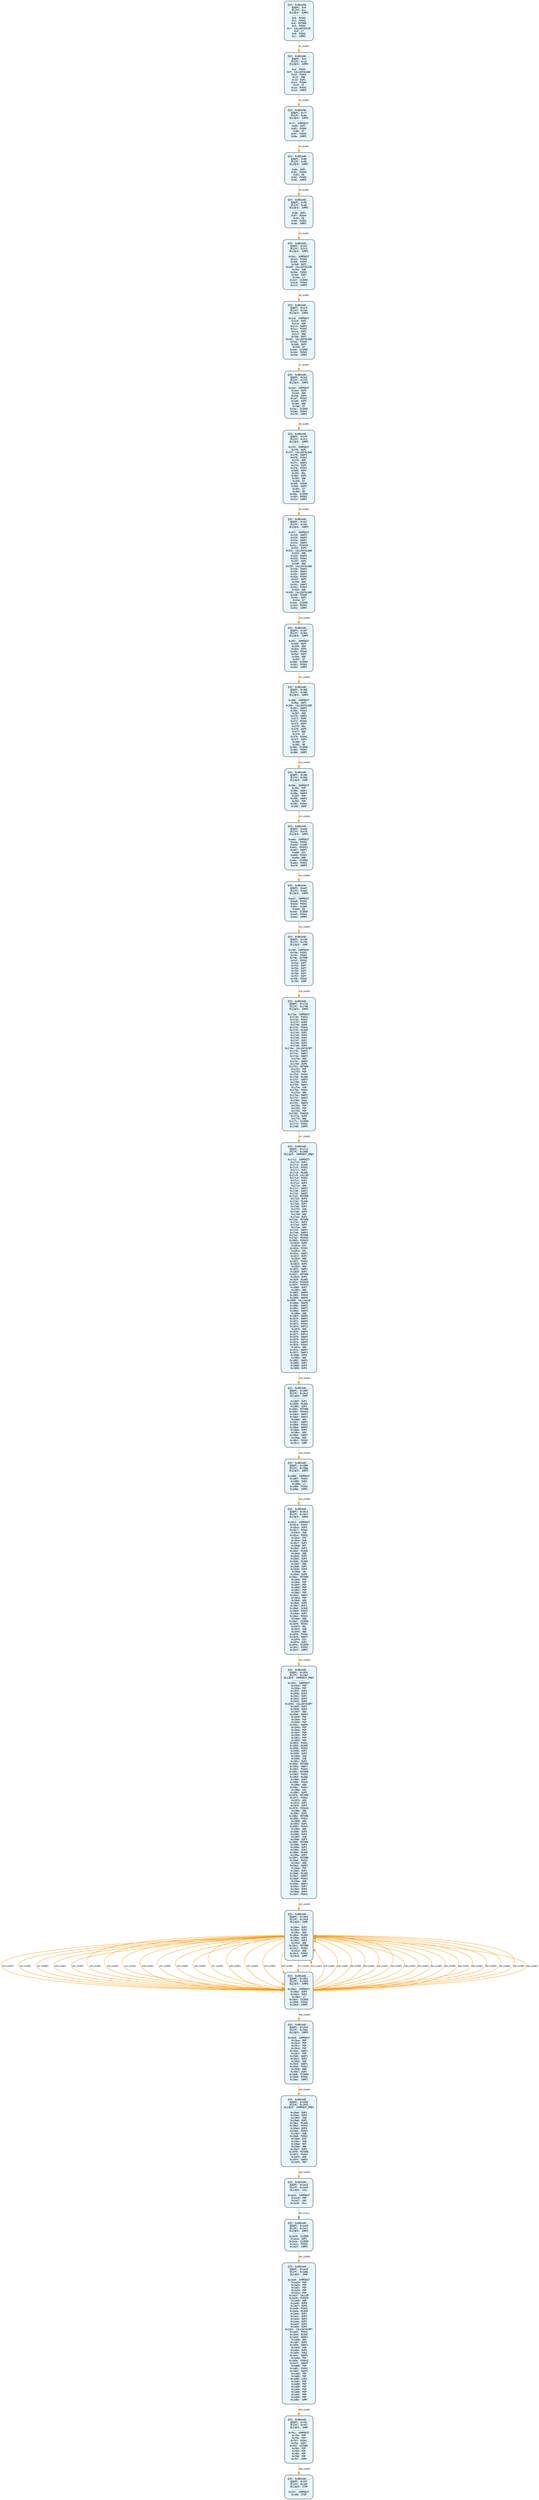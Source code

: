 digraph Contract_CFG {
    rankdir=TB;
    node [shape=box, style="filled, rounded", fontname="Monospace", fontsize=9, margin=0.15];
    edge [fontname="Arial", fontsize=8, penwidth=1.2];

    "block_0" [label="合约: 0x881d40...
起始PC: 0x0
终止PC: 0xc
终止指令: JUMPI
---------
0x0: PUSH1
0x2: PUSH1
0x4: MSTORE
0x5: PUSH1
0x7: CALLDATASIZE
0x8: LT
0x9: PUSH2
0xc: JUMPI", fillcolor="#e6f7ff"];
    "block_d" [label="合约: 0x881d40...
起始PC: 0xd
终止PC: 0x1d
终止指令: JUMPI
---------
0xd: PUSH1
0xf: CALLDATALOAD
0x10: PUSH1
0x12: SHR
0x13: DUP1
0x14: PUSH4
0x19: GT
0x1a: PUSH2
0x1d: JUMPI", fillcolor="#e6f7ff"];
    "block_7f" [label="合约: 0x881d40...
起始PC: 0x7f
终止PC: 0x8a
终止指令: JUMPI
---------
0x7f: JUMPDEST
0x80: DUP1
0x81: PUSH4
0x86: GT
0x87: PUSH2
0x8a: JUMPI", fillcolor="#e6f7ff"];
    "block_8b" [label="合约: 0x881d40...
起始PC: 0x8b
终止PC: 0x95
终止指令: JUMPI
---------
0x8b: DUP1
0x8c: PUSH4
0x91: EQ
0x92: PUSH2
0x95: JUMPI", fillcolor="#e6f7ff"];
    "block_96" [label="合约: 0x881d40...
起始PC: 0x96
终止PC: 0xa0
终止指令: JUMPI
---------
0x96: DUP1
0x97: PUSH4
0x9c: EQ
0x9d: PUSH2
0xa0: JUMPI", fillcolor="#e6f7ff"];
    "block_2b2" [label="合约: 0x881d40...
起始PC: 0x2b2
终止PC: 0x2c3
终止指令: JUMPI
---------
0x2b2: JUMPDEST
0x2b3: PUSH2
0x2b6: PUSH1
0x2b8: DUP1
0x2b9: CALLDATASIZE
0x2ba: SUB
0x2bb: PUSH1
0x2bd: DUP2
0x2be: LT
0x2bf: ISZERO
0x2c0: PUSH2
0x2c3: JUMPI", fillcolor="#e6f7ff"];
    "block_2c8" [label="合约: 0x881d40...
起始PC: 0x2c8
终止PC: 0x2de
终止指令: JUMPI
---------
0x2c8: JUMPDEST
0x2c9: DUP2
0x2ca: ADD
0x2cb: SWAP1
0x2cc: PUSH1
0x2ce: DUP2
0x2cf: ADD
0x2d0: DUP2
0x2d1: CALLDATALOAD
0x2d2: PUSH5
0x2d8: DUP2
0x2d9: GT
0x2da: ISZERO
0x2db: PUSH2
0x2de: JUMPI", fillcolor="#e6f7ff"];
    "block_2e3" [label="合约: 0x881d40...
起始PC: 0x2e3
终止PC: 0x2f0
终止指令: JUMPI
---------
0x2e3: JUMPDEST
0x2e4: DUP3
0x2e5: ADD
0x2e6: DUP4
0x2e7: PUSH1
0x2e9: DUP3
0x2ea: ADD
0x2eb: GT
0x2ec: ISZERO
0x2ed: PUSH2
0x2f0: JUMPI", fillcolor="#e6f7ff"];
    "block_2f5" [label="合约: 0x881d40...
起始PC: 0x2f5
终止PC: 0x312
终止指令: JUMPI
---------
0x2f5: JUMPDEST
0x2f6: DUP1
0x2f7: CALLDATALOAD
0x2f8: SWAP1
0x2f9: PUSH1
0x2fb: ADD
0x2fc: SWAP2
0x2fd: DUP5
0x2fe: PUSH1
0x300: DUP4
0x301: MUL
0x302: DUP5
0x303: ADD
0x304: GT
0x305: PUSH5
0x30b: DUP4
0x30c: GT
0x30d: OR
0x30e: ISZERO
0x30f: PUSH2
0x312: JUMPI", fillcolor="#e6f7ff"];
    "block_317" [label="合约: 0x881d40...
起始PC: 0x317
终止PC: 0x352
终止指令: JUMPI
---------
0x317: JUMPDEST
0x318: SWAP2
0x319: SWAP4
0x31a: SWAP1
0x31b: SWAP3
0x31c: PUSH20
0x331: DUP4
0x332: CALLDATALOAD
0x333: AND
0x334: SWAP3
0x335: PUSH1
0x337: DUP2
0x338: ADD
0x339: CALLDATALOAD
0x33a: SWAP3
0x33b: SWAP2
0x33c: SWAP1
0x33d: PUSH1
0x33f: DUP2
0x340: ADD
0x341: SWAP1
0x342: PUSH1
0x344: ADD
0x345: CALLDATALOAD
0x346: PUSH5
0x34c: DUP2
0x34d: GT
0x34e: ISZERO
0x34f: PUSH2
0x352: JUMPI", fillcolor="#e6f7ff"];
    "block_357" [label="合约: 0x881d40...
起始PC: 0x357
终止PC: 0x364
终止指令: JUMPI
---------
0x357: JUMPDEST
0x358: DUP3
0x359: ADD
0x35a: DUP4
0x35b: PUSH1
0x35d: DUP3
0x35e: ADD
0x35f: GT
0x360: ISZERO
0x361: PUSH2
0x364: JUMPI", fillcolor="#e6f7ff"];
    "block_369" [label="合约: 0x881d40...
起始PC: 0x369
终止PC: 0x386
终止指令: JUMPI
---------
0x369: JUMPDEST
0x36a: DUP1
0x36b: CALLDATALOAD
0x36c: SWAP1
0x36d: PUSH1
0x36f: ADD
0x370: SWAP2
0x371: DUP5
0x372: PUSH1
0x374: DUP4
0x375: MUL
0x376: DUP5
0x377: ADD
0x378: GT
0x379: PUSH5
0x37f: DUP4
0x380: GT
0x381: OR
0x382: ISZERO
0x383: PUSH2
0x386: JUMPI", fillcolor="#e6f7ff"];
    "block_38b" [label="合约: 0x881d40...
起始PC: 0x38b
终止PC: 0x395
终止指令: JUMP
---------
0x38b: JUMPDEST
0x38c: POP
0x38d: SWAP1
0x38e: SWAP3
0x38f: POP
0x390: SWAP1
0x391: POP
0x392: PUSH2
0x395: JUMP", fillcolor="#e6f7ff"];
    "block_e4d" [label="合约: 0x881d40...
起始PC: 0xe4d
终止PC: 0xe70
终止指令: JUMPI
---------
0xe4d: JUMPDEST
0xe4e: PUSH1
0xe50: SLOAD
0xe51: PUSH21
0xe67: SWAP1
0xe68: DIV
0xe69: PUSH1
0xe6b: AND
0xe6c: ISZERO
0xe6d: PUSH2
0xe70: JUMPI", fillcolor="#e6f7ff"];
    "block_ed7" [label="合约: 0x881d40...
起始PC: 0xed7
终止PC: 0xee2
终止指令: JUMPI
---------
0xed7: JUMPDEST
0xed8: PUSH1
0xeda: PUSH1
0xedc: SLOAD
0xedd: EQ
0xede: ISZERO
0xedf: PUSH2
0xee2: JUMPI", fillcolor="#e6f7ff"];
    "block_f49" [label="合约: 0x881d40...
起始PC: 0xf49
终止PC: 0xf5b
终止指令: JUMP
---------
0xf49: JUMPDEST
0xf4a: PUSH1
0xf4c: PUSH1
0xf4e: SSTORE
0xf4f: PUSH2
0xf52: DUP7
0xf53: DUP7
0xf54: DUP7
0xf55: DUP7
0xf56: DUP7
0xf57: DUP7
0xf58: PUSH2
0xf5b: JUMP", fillcolor="#e6f7ff"];
    "block_173a" [label="合约: 0x881d40...
起始PC: 0x173a
终止PC: 0x1780
终止指令: JUMPI
---------
0x173a: JUMPDEST
0x173b: PUSH1
0x173d: PUSH1
0x173f: DUP8
0x1740: DUP8
0x1741: PUSH1
0x1743: MLOAD
0x1744: DUP1
0x1745: DUP4
0x1746: DUP4
0x1747: DUP1
0x1748: DUP3
0x1749: DUP5
0x174a: CALLDATACOPY
0x174b: SWAP2
0x174c: SWAP1
0x174d: SWAP2
0x174e: ADD
0x174f: SWAP5
0x1750: DUP6
0x1751: MSTORE
0x1752: POP
0x1753: POP
0x1754: PUSH1
0x1756: MLOAD
0x1757: SWAP3
0x1758: DUP4
0x1759: SWAP1
0x175a: SUB
0x175b: PUSH1
0x175d: ADD
0x175e: SWAP1
0x175f: SWAP3
0x1760: SHA3
0x1761: SWAP3
0x1762: POP
0x1763: POP
0x1764: POP
0x1765: PUSH20
0x177a: DUP6
0x177b: AND
0x177c: ISZERO
0x177d: PUSH2
0x1780: JUMPI", fillcolor="#e6f7ff"];
    "block_17c2" [label="合约: 0x881d40...
起始PC: 0x17c2
终止PC: 0x1885
终止指令: JUMPDEST_PREV
---------
0x17c2: JUMPDEST
0x17c3: DUP1
0x17c4: SLOAD
0x17c5: PUSH1
0x17c7: DUP1
0x17c8: MLOAD
0x17c9: CALLER
0x17ca: PUSH1
0x17cc: DUP1
0x17cd: DUP4
0x17ce: ADD
0x17cf: SWAP2
0x17d0: SWAP1
0x17d1: SWAP2
0x17d2: MSTORE
0x17d3: DUP3
0x17d4: MLOAD
0x17d5: DUP1
0x17d6: DUP4
0x17d7: SUB
0x17d8: DUP3
0x17d9: ADD
0x17da: DUP2
0x17db: MSTORE
0x17dc: DUP3
0x17dd: DUP5
0x17de: ADD
0x17df: SWAP1
0x17e0: SWAP4
0x17e1: MSTORE
0x17e2: PUSH32
0x1803: PUSH21
0x1819: DUP6
0x181a: DIV
0x181b: PUSH1
0x181d: SHL
0x181e: SWAP1
0x181f: DUP2
0x1820: AND
0x1821: PUSH1
0x1823: DUP5
0x1824: ADD
0x1825: SWAP1
0x1826: DUP2
0x1827: MSTORE
0x1828: DUP5
0x1829: MLOAD
0x182a: PUSH20
0x183f: PUSH32
0x1860: DUP2
0x1861: AND
0x1862: SWAP8
0x1863: PUSH4
0x1868: SWAP8
0x1869: CALLVALUE
0x186a: SWAP8
0x186b: SWAP2
0x186c: SWAP1
0x186d: SWAP3
0x186e: AND
0x186f: SWAP6
0x1870: SWAP2
0x1871: SWAP4
0x1872: PUSH1
0x1874: DUP12
0x1875: ADD
0x1876: SWAP4
0x1877: DUP14
0x1878: SWAP4
0x1879: DUP14
0x187a: SWAP4
0x187b: PUSH1
0x187d: ADD
0x187e: SWAP2
0x187f: SWAP1
0x1880: DUP8
0x1881: ADD
0x1882: SWAP1
0x1883: DUP1
0x1884: DUP4
0x1885: DUP4", fillcolor="#e6f7ff"];
    "block_188f" [label="合约: 0x881d40...
起始PC: 0x188f
终止PC: 0x18c2
终止指令: JUMP
---------
0x188f: DUP1
0x1890: MLOAD
0x1891: DUP3
0x1892: MSTORE
0x1893: PUSH32
0x18b4: SWAP1
0x18b5: SWAP3
0x18b6: ADD
0x18b7: SWAP2
0x18b8: PUSH1
0x18ba: SWAP2
0x18bb: DUP3
0x18bc: ADD
0x18bd: SWAP2
0x18be: ADD
0x18bf: PUSH2
0x18c2: JUMP", fillcolor="#e6f7ff"];
    "block_1886" [label="合约: 0x881d40...
起始PC: 0x1886
终止PC: 0x188e
终止指令: JUMPI
---------
0x1886: JUMPDEST
0x1887: PUSH1
0x1889: DUP4
0x188a: LT
0x188b: PUSH2
0x188e: JUMPI", fillcolor="#e6f7ff"];
    "block_18c3" [label="合约: 0x881d40...
起始PC: 0x18c3
终止PC: 0x18ff
终止指令: JUMPI
---------
0x18c3: JUMPDEST
0x18c4: PUSH1
0x18c6: DUP4
0x18c7: PUSH1
0x18c9: SUB
0x18ca: PUSH2
0x18cd: EXP
0x18ce: SUB
0x18cf: DUP1
0x18d0: NOT
0x18d1: DUP3
0x18d2: MLOAD
0x18d3: AND
0x18d4: DUP2
0x18d5: DUP5
0x18d6: MLOAD
0x18d7: AND
0x18d8: DUP1
0x18d9: DUP3
0x18da: OR
0x18db: DUP6
0x18dc: MSTORE
0x18dd: POP
0x18de: POP
0x18df: POP
0x18e0: POP
0x18e1: POP
0x18e2: POP
0x18e3: SWAP1
0x18e4: POP
0x18e5: ADD
0x18e6: DUP5
0x18e7: DUP1
0x18e8: SLOAD
0x18e9: PUSH1
0x18eb: DUP2
0x18ec: PUSH1
0x18ee: AND
0x18ef: ISZERO
0x18f0: PUSH2
0x18f3: MUL
0x18f4: SUB
0x18f5: AND
0x18f6: PUSH1
0x18f8: SWAP1
0x18f9: DIV
0x18fa: DUP1
0x18fb: ISZERO
0x18fc: PUSH2
0x18ff: JUMPI", fillcolor="#e6f7ff"];
    "block_193c" [label="合约: 0x881d40...
起始PC: 0x193c
终止PC: 0x19af
终止指令: JUMPDEST_PREV
---------
0x193c: JUMPDEST
0x193d: POP
0x193e: POP
0x193f: DUP4
0x1940: DUP4
0x1941: DUP1
0x1942: DUP3
0x1943: DUP5
0x1944: CALLDATACOPY
0x1945: DUP1
0x1946: DUP4
0x1947: ADD
0x1948: SWAP3
0x1949: POP
0x194a: POP
0x194b: POP
0x194c: SWAP6
0x194d: POP
0x194e: POP
0x194f: POP
0x1950: POP
0x1951: POP
0x1952: POP
0x1953: PUSH1
0x1955: MLOAD
0x1956: PUSH1
0x1958: DUP2
0x1959: DUP4
0x195a: SUB
0x195b: SUB
0x195c: DUP2
0x195d: MSTORE
0x195e: SWAP1
0x195f: PUSH1
0x1961: MSTORE
0x1962: PUSH1
0x1964: MLOAD
0x1965: DUP5
0x1966: PUSH4
0x196b: AND
0x196c: PUSH1
0x196e: SHL
0x196f: DUP2
0x1970: MSTORE
0x1971: PUSH1
0x1973: ADD
0x1974: DUP1
0x1975: DUP4
0x1976: PUSH20
0x198b: AND
0x198c: DUP2
0x198d: MSTORE
0x198e: PUSH1
0x1990: ADD
0x1991: DUP1
0x1992: PUSH1
0x1994: ADD
0x1995: DUP3
0x1996: DUP2
0x1997: SUB
0x1998: DUP3
0x1999: MSTORE
0x199a: DUP4
0x199b: DUP2
0x199c: DUP2
0x199d: MLOAD
0x199e: DUP2
0x199f: MSTORE
0x19a0: PUSH1
0x19a2: ADD
0x19a3: SWAP2
0x19a4: POP
0x19a5: DUP1
0x19a6: MLOAD
0x19a7: SWAP1
0x19a8: PUSH1
0x19aa: ADD
0x19ab: SWAP1
0x19ac: DUP1
0x19ad: DUP4
0x19ae: DUP4
0x19af: PUSH1", fillcolor="#e6f7ff"];
    "block_19ba" [label="合约: 0x881d40...
起始PC: 0x19ba
终止PC: 0x19c8
终止指令: JUMP
---------
0x19ba: DUP2
0x19bb: DUP2
0x19bc: ADD
0x19bd: MLOAD
0x19be: DUP4
0x19bf: DUP3
0x19c0: ADD
0x19c1: MSTORE
0x19c2: PUSH1
0x19c4: ADD
0x19c5: PUSH2
0x19c8: JUMP", fillcolor="#e6f7ff"];
    "block_19b1" [label="合约: 0x881d40...
起始PC: 0x19b1
终止PC: 0x19b9
终止指令: JUMPI
---------
0x19b1: JUMPDEST
0x19b2: DUP4
0x19b3: DUP2
0x19b4: LT
0x19b5: ISZERO
0x19b6: PUSH2
0x19b9: JUMPI", fillcolor="#e6f7ff"];
    "block_19c9" [label="合约: 0x881d40...
起始PC: 0x19c9
终止PC: 0x19dc
终止指令: JUMPI
---------
0x19c9: JUMPDEST
0x19ca: POP
0x19cb: POP
0x19cc: POP
0x19cd: POP
0x19ce: SWAP1
0x19cf: POP
0x19d0: SWAP1
0x19d1: DUP2
0x19d2: ADD
0x19d3: SWAP1
0x19d4: PUSH1
0x19d6: AND
0x19d7: DUP1
0x19d8: ISZERO
0x19d9: PUSH2
0x19dc: JUMPI", fillcolor="#e6f7ff"];
    "block_19dd" [label="合约: 0x881d40...
起始PC: 0x19dd
终止PC: 0x19f5
终止指令: JUMPDEST_PREV
---------
0x19dd: DUP1
0x19de: DUP3
0x19df: SUB
0x19e0: DUP1
0x19e1: MLOAD
0x19e2: PUSH1
0x19e4: DUP4
0x19e5: PUSH1
0x19e7: SUB
0x19e8: PUSH2
0x19eb: EXP
0x19ec: SUB
0x19ed: NOT
0x19ee: AND
0x19ef: DUP2
0x19f0: MSTORE
0x19f1: PUSH1
0x19f3: ADD
0x19f4: SWAP2
0x19f5: POP", fillcolor="#e6f7ff"];
    "block_1a15" [label="合约: 0x881d40...
起始PC: 0x1a15
终止PC: 0x1a18
终止指令: CALL
---------
0x1a15: JUMPDEST
0x1a16: POP
0x1a17: GAS
0x1a18: CALL", fillcolor="#e6f7ff"];
    "block_1a19" [label="合约: 0x881d40...
起始PC: 0x1a19
终止PC: 0x1a1f
终止指令: JUMPI
---------
0x1a19: ISZERO
0x1a1a: DUP1
0x1a1b: ISZERO
0x1a1c: PUSH2
0x1a1f: JUMPI", fillcolor="#e6f7ff"];
    "block_1a29" [label="合约: 0x881d40...
起始PC: 0x1a29
终止PC: 0x1a8e
终止指令: JUMP
---------
0x1a29: JUMPDEST
0x1a2a: POP
0x1a2b: POP
0x1a2c: POP
0x1a2d: POP
0x1a2e: POP
0x1a2f: CALLER
0x1a30: PUSH20
0x1a45: AND
0x1a46: DUP8
0x1a47: DUP8
0x1a48: PUSH1
0x1a4a: MLOAD
0x1a4b: DUP1
0x1a4c: DUP4
0x1a4d: DUP4
0x1a4e: DUP1
0x1a4f: DUP3
0x1a50: DUP5
0x1a51: CALLDATACOPY
0x1a52: PUSH1
0x1a54: MLOAD
0x1a55: SWAP3
0x1a56: ADD
0x1a57: DUP3
0x1a58: SWAP1
0x1a59: SUB
0x1a5a: DUP3
0x1a5b: SHA3
0x1a5c: SWAP5
0x1a5d: POP
0x1a5e: PUSH32
0x1a7f: SWAP4
0x1a80: POP
0x1a81: PUSH1
0x1a83: SWAP3
0x1a84: POP
0x1a85: POP
0x1a86: LOG3
0x1a87: POP
0x1a88: POP
0x1a89: POP
0x1a8a: POP
0x1a8b: POP
0x1a8c: POP
0x1a8d: POP
0x1a8e: JUMP", fillcolor="#e6f7ff"];
    "block_f5c" [label="合约: 0x881d40...
起始PC: 0xf5c
终止PC: 0xf67
终止指令: JUMP
---------
0xf5c: JUMPDEST
0xf5d: POP
0xf5e: POP
0xf5f: PUSH1
0xf61: DUP1
0xf62: SSTORE
0xf63: POP
0xf64: POP
0xf65: POP
0xf66: POP
0xf67: JUMP", fillcolor="#e6f7ff"];
    "block_15f" [label="合约: 0x881d40...
起始PC: 0x15f
终止PC: 0x160
终止指令: STOP
---------
0x15f: JUMPDEST
0x160: STOP", fillcolor="#e6f7ff"];

    "block_0" -> "block_d" [label="#1 (JUMP)", color="#ff9800"];
    "block_d" -> "block_7f" [label="#2 (JUMP)", color="#ff9800"];
    "block_7f" -> "block_8b" [label="#3 (JUMP)", color="#ff9800"];
    "block_8b" -> "block_96" [label="#4 (JUMP)", color="#ff9800"];
    "block_96" -> "block_2b2" [label="#5 (JUMP)", color="#ff9800"];
    "block_2b2" -> "block_2c8" [label="#6 (JUMP)", color="#ff9800"];
    "block_2c8" -> "block_2e3" [label="#7 (JUMP)", color="#ff9800"];
    "block_2e3" -> "block_2f5" [label="#8 (JUMP)", color="#ff9800"];
    "block_2f5" -> "block_317" [label="#9 (JUMP)", color="#ff9800"];
    "block_317" -> "block_357" [label="#10 (JUMP)", color="#ff9800"];
    "block_357" -> "block_369" [label="#11 (JUMP)", color="#ff9800"];
    "block_369" -> "block_38b" [label="#12 (JUMP)", color="#ff9800"];
    "block_38b" -> "block_e4d" [label="#13 (JUMP)", color="#ff9800"];
    "block_e4d" -> "block_ed7" [label="#14 (JUMP)", color="#ff9800"];
    "block_ed7" -> "block_f49" [label="#15 (JUMP)", color="#ff9800"];
    "block_f49" -> "block_173a" [label="#16 (JUMP)", color="#ff9800"];
    "block_173a" -> "block_17c2" [label="#17 (JUMP)", color="#ff9800"];
    "block_17c2" -> "block_188f" [label="#18 (JUMP)", color="#ff9800"];
    "block_188f" -> "block_1886" [label="#19 (JUMP)", color="#ff9800"];
    "block_1886" -> "block_18c3" [label="#20 (JUMP)", color="#ff9800"];
    "block_18c3" -> "block_193c" [label="#21 (JUMP)", color="#ff9800"];
    "block_193c" -> "block_19ba" [label="#22 (JUMP)", color="#ff9800"];
    "block_19ba" -> "block_19b1" [label="#23 (JUMP)", color="#ff9800"];
    "block_19b1" -> "block_19ba" [label="#24 (JUMP)", color="#ff9800"];
    "block_19ba" -> "block_19b1" [label="#25 (JUMP)", color="#ff9800"];
    "block_19b1" -> "block_19ba" [label="#26 (JUMP)", color="#ff9800"];
    "block_19ba" -> "block_19b1" [label="#27 (JUMP)", color="#ff9800"];
    "block_19b1" -> "block_19ba" [label="#28 (JUMP)", color="#ff9800"];
    "block_19ba" -> "block_19b1" [label="#29 (JUMP)", color="#ff9800"];
    "block_19b1" -> "block_19ba" [label="#30 (JUMP)", color="#ff9800"];
    "block_19ba" -> "block_19b1" [label="#31 (JUMP)", color="#ff9800"];
    "block_19b1" -> "block_19ba" [label="#32 (JUMP)", color="#ff9800"];
    "block_19ba" -> "block_19b1" [label="#33 (JUMP)", color="#ff9800"];
    "block_19b1" -> "block_19ba" [label="#34 (JUMP)", color="#ff9800"];
    "block_19ba" -> "block_19b1" [label="#35 (JUMP)", color="#ff9800"];
    "block_19b1" -> "block_19ba" [label="#36 (JUMP)", color="#ff9800"];
    "block_19ba" -> "block_19b1" [label="#37 (JUMP)", color="#ff9800"];
    "block_19b1" -> "block_19ba" [label="#38 (JUMP)", color="#ff9800"];
    "block_19ba" -> "block_19b1" [label="#39 (JUMP)", color="#ff9800"];
    "block_19b1" -> "block_19ba" [label="#40 (JUMP)", color="#ff9800"];
    "block_19ba" -> "block_19b1" [label="#41 (JUMP)", color="#ff9800"];
    "block_19b1" -> "block_19ba" [label="#42 (JUMP)", color="#ff9800"];
    "block_19ba" -> "block_19b1" [label="#43 (JUMP)", color="#ff9800"];
    "block_19b1" -> "block_19ba" [label="#44 (JUMP)", color="#ff9800"];
    "block_19ba" -> "block_19b1" [label="#45 (JUMP)", color="#ff9800"];
    "block_19b1" -> "block_19ba" [label="#46 (JUMP)", color="#ff9800"];
    "block_19ba" -> "block_19b1" [label="#47 (JUMP)", color="#ff9800"];
    "block_19b1" -> "block_19ba" [label="#48 (JUMP)", color="#ff9800"];
    "block_19ba" -> "block_19b1" [label="#49 (JUMP)", color="#ff9800"];
    "block_19b1" -> "block_19ba" [label="#50 (JUMP)", color="#ff9800"];
    "block_19ba" -> "block_19b1" [label="#51 (JUMP)", color="#ff9800"];
    "block_19b1" -> "block_19ba" [label="#52 (JUMP)", color="#ff9800"];
    "block_19ba" -> "block_19b1" [label="#53 (JUMP)", color="#ff9800"];
    "block_19b1" -> "block_19ba" [label="#54 (JUMP)", color="#ff9800"];
    "block_19ba" -> "block_19b1" [label="#55 (JUMP)", color="#ff9800"];
    "block_19b1" -> "block_19ba" [label="#56 (JUMP)", color="#ff9800"];
    "block_19ba" -> "block_19b1" [label="#57 (JUMP)", color="#ff9800"];
    "block_19b1" -> "block_19c9" [label="#58 (JUMP)", color="#ff9800"];
    "block_19c9" -> "block_19dd" [label="#59 (JUMP)", color="#ff9800"];
    "block_19dd" -> "block_1a15" [label="#60 (JUMP)", color="#ff9800"];
    "block_1a15" -> "block_1a19" [label="#61 (CALL)", color="#4caf50"];
    "block_1a19" -> "block_1a29" [label="#62 (JUMP)", color="#ff9800"];
    "block_1a29" -> "block_f5c" [label="#63 (JUMP)", color="#ff9800"];
    "block_f5c" -> "block_15f" [label="#64 (JUMP)", color="#ff9800"];
}